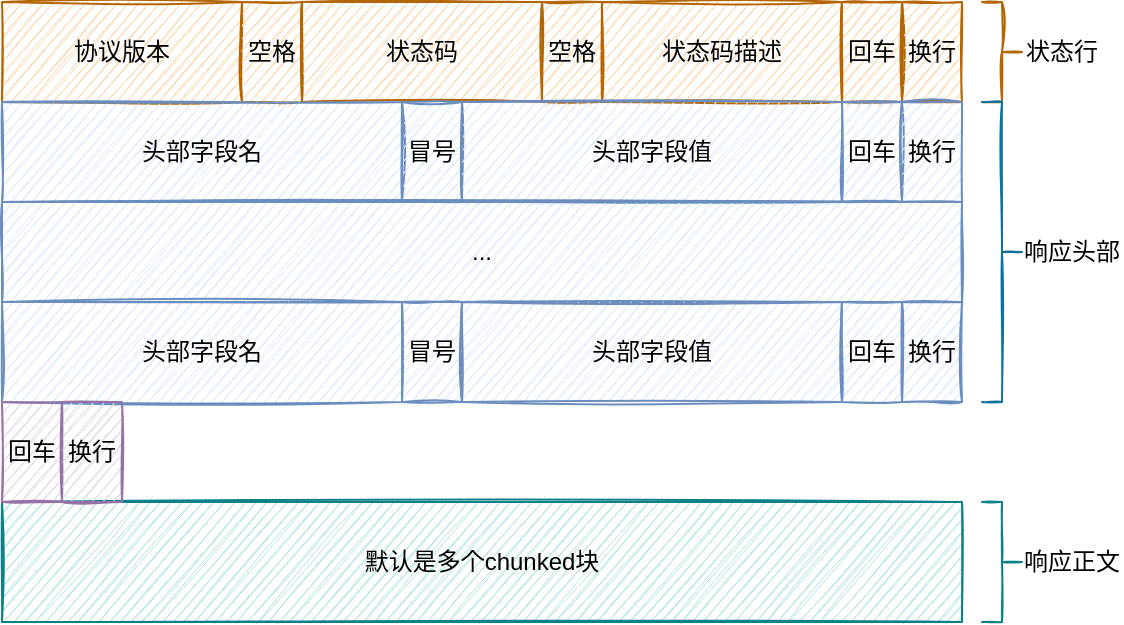 <mxfile version="16.6.5" type="github"><diagram id="9ZpSaxzcpz4ULXaL1X-T" name="第 1 页"><mxGraphModel dx="1426" dy="794" grid="1" gridSize="10" guides="1" tooltips="1" connect="1" arrows="1" fold="1" page="1" pageScale="1" pageWidth="827" pageHeight="1169" background="none" math="0" shadow="0"><root><mxCell id="0"/><mxCell id="1" parent="0"/><mxCell id="QuoUFKUlMbN6moup9SOk-3" value="协议版本" style="rounded=0;whiteSpace=wrap;html=1;fillStyle=auto;fillColor=#fad7ac;gradientDirection=north;sketch=1;strokeColor=#b46504;" parent="1" vertex="1"><mxGeometry x="120" y="100" width="120" height="50" as="geometry"/></mxCell><mxCell id="QuoUFKUlMbN6moup9SOk-4" value="空格" style="rounded=0;whiteSpace=wrap;html=1;fillStyle=auto;fillColor=#fad7ac;gradientDirection=north;sketch=1;strokeColor=#b46504;" parent="1" vertex="1"><mxGeometry x="240" y="100" width="30" height="50" as="geometry"/></mxCell><mxCell id="QuoUFKUlMbN6moup9SOk-5" value="状态码" style="rounded=0;whiteSpace=wrap;html=1;fillStyle=auto;fillColor=#fad7ac;gradientDirection=north;sketch=1;strokeColor=#b46504;" parent="1" vertex="1"><mxGeometry x="270" y="100" width="120" height="50" as="geometry"/></mxCell><mxCell id="QuoUFKUlMbN6moup9SOk-6" value="空格" style="rounded=0;whiteSpace=wrap;html=1;fillStyle=auto;fillColor=#fad7ac;gradientDirection=north;sketch=1;strokeColor=#b46504;" parent="1" vertex="1"><mxGeometry x="390" y="100" width="30" height="50" as="geometry"/></mxCell><mxCell id="QuoUFKUlMbN6moup9SOk-7" value="状态码描述" style="rounded=0;whiteSpace=wrap;html=1;fillStyle=auto;fillColor=#fad7ac;gradientDirection=north;sketch=1;strokeColor=#b46504;" parent="1" vertex="1"><mxGeometry x="420" y="100" width="120" height="50" as="geometry"/></mxCell><mxCell id="QuoUFKUlMbN6moup9SOk-9" value="回车" style="rounded=0;whiteSpace=wrap;html=1;fillStyle=auto;fillColor=#fad7ac;gradientDirection=north;sketch=1;strokeColor=#b46504;" parent="1" vertex="1"><mxGeometry x="540" y="100" width="30" height="50" as="geometry"/></mxCell><mxCell id="QuoUFKUlMbN6moup9SOk-10" value="换行" style="rounded=0;whiteSpace=wrap;html=1;fillStyle=auto;fillColor=#fad7ac;gradientDirection=north;sketch=1;strokeColor=#b46504;" parent="1" vertex="1"><mxGeometry x="570" y="100" width="30" height="50" as="geometry"/></mxCell><mxCell id="QuoUFKUlMbN6moup9SOk-11" value="" style="shape=curlyBracket;whiteSpace=wrap;html=1;rounded=0;flipH=1;fillStyle=auto;fillColor=#fad7ac;gradientDirection=north;sketch=1;strokeColor=#b46504;" parent="1" vertex="1"><mxGeometry x="610" y="100" width="20" height="50" as="geometry"/></mxCell><mxCell id="QuoUFKUlMbN6moup9SOk-12" value="状态行" style="text;html=1;align=center;verticalAlign=middle;whiteSpace=wrap;rounded=0;fillStyle=auto;sketch=1;" parent="1" vertex="1"><mxGeometry x="630" y="110" width="40" height="30" as="geometry"/></mxCell><mxCell id="QuoUFKUlMbN6moup9SOk-14" value="头部字段名" style="rounded=0;whiteSpace=wrap;html=1;fillStyle=auto;fillColor=#dae8fc;gradientDirection=north;sketch=1;strokeColor=#6c8ebf;" parent="1" vertex="1"><mxGeometry x="120" y="150" width="200" height="50" as="geometry"/></mxCell><mxCell id="QuoUFKUlMbN6moup9SOk-15" value="冒号" style="rounded=0;whiteSpace=wrap;html=1;fillStyle=auto;fillColor=#dae8fc;gradientDirection=north;sketch=1;strokeColor=#6c8ebf;" parent="1" vertex="1"><mxGeometry x="320" y="150" width="30" height="50" as="geometry"/></mxCell><mxCell id="QuoUFKUlMbN6moup9SOk-16" value="头部字段值" style="rounded=0;whiteSpace=wrap;html=1;fillStyle=auto;fillColor=#dae8fc;gradientDirection=north;sketch=1;strokeColor=#6c8ebf;" parent="1" vertex="1"><mxGeometry x="350" y="150" width="190" height="50" as="geometry"/></mxCell><mxCell id="QuoUFKUlMbN6moup9SOk-17" value="回车" style="rounded=0;whiteSpace=wrap;html=1;fillStyle=auto;fillColor=#dae8fc;gradientDirection=north;sketch=1;strokeColor=#6c8ebf;" parent="1" vertex="1"><mxGeometry x="540" y="150" width="30" height="50" as="geometry"/></mxCell><mxCell id="QuoUFKUlMbN6moup9SOk-18" value="换行" style="rounded=0;whiteSpace=wrap;html=1;fillStyle=auto;fillColor=#dae8fc;gradientDirection=north;sketch=1;strokeColor=#6c8ebf;" parent="1" vertex="1"><mxGeometry x="570" y="150" width="30" height="50" as="geometry"/></mxCell><mxCell id="QuoUFKUlMbN6moup9SOk-19" value="..." style="rounded=0;whiteSpace=wrap;html=1;fillStyle=auto;fillColor=#dae8fc;gradientDirection=north;sketch=1;strokeColor=#6c8ebf;" parent="1" vertex="1"><mxGeometry x="120" y="200" width="480" height="50" as="geometry"/></mxCell><mxCell id="QuoUFKUlMbN6moup9SOk-20" value="头部字段名" style="rounded=0;whiteSpace=wrap;html=1;fillStyle=auto;fillColor=#dae8fc;gradientDirection=north;sketch=1;strokeColor=#6c8ebf;" parent="1" vertex="1"><mxGeometry x="120" y="250" width="200" height="50" as="geometry"/></mxCell><mxCell id="QuoUFKUlMbN6moup9SOk-21" value="冒号" style="rounded=0;whiteSpace=wrap;html=1;fillStyle=auto;fillColor=#dae8fc;gradientDirection=north;sketch=1;strokeColor=#6c8ebf;" parent="1" vertex="1"><mxGeometry x="320" y="250" width="30" height="50" as="geometry"/></mxCell><mxCell id="QuoUFKUlMbN6moup9SOk-22" value="头部字段值" style="rounded=0;whiteSpace=wrap;html=1;fillStyle=auto;fillColor=#dae8fc;gradientDirection=north;sketch=1;strokeColor=#6c8ebf;" parent="1" vertex="1"><mxGeometry x="350" y="250" width="190" height="50" as="geometry"/></mxCell><mxCell id="QuoUFKUlMbN6moup9SOk-23" value="回车" style="rounded=0;whiteSpace=wrap;html=1;fillStyle=auto;fillColor=#dae8fc;gradientDirection=north;sketch=1;strokeColor=#6c8ebf;" parent="1" vertex="1"><mxGeometry x="540" y="250" width="30" height="50" as="geometry"/></mxCell><mxCell id="QuoUFKUlMbN6moup9SOk-24" value="换行" style="rounded=0;whiteSpace=wrap;html=1;fillStyle=auto;fillColor=#dae8fc;gradientDirection=north;sketch=1;strokeColor=#6c8ebf;" parent="1" vertex="1"><mxGeometry x="570" y="250" width="30" height="50" as="geometry"/></mxCell><mxCell id="QuoUFKUlMbN6moup9SOk-26" value="" style="shape=curlyBracket;whiteSpace=wrap;html=1;rounded=0;flipH=1;fillStyle=auto;gradientDirection=north;sketch=1;fillColor=#b1ddf0;strokeColor=#10739e;" parent="1" vertex="1"><mxGeometry x="610" y="150" width="20" height="150" as="geometry"/></mxCell><mxCell id="QuoUFKUlMbN6moup9SOk-27" value="响应头部" style="text;html=1;align=center;verticalAlign=middle;whiteSpace=wrap;rounded=0;fillStyle=auto;sketch=1;" parent="1" vertex="1"><mxGeometry x="630" y="210" width="50" height="30" as="geometry"/></mxCell><mxCell id="QuoUFKUlMbN6moup9SOk-28" value="默认是多个chunked块" style="rounded=0;whiteSpace=wrap;html=1;fillStyle=auto;fillColor=#b0e3e6;gradientDirection=north;sketch=1;strokeColor=#0e8088;" parent="1" vertex="1"><mxGeometry x="120" y="350" width="480" height="60" as="geometry"/></mxCell><mxCell id="QuoUFKUlMbN6moup9SOk-29" value="" style="shape=curlyBracket;whiteSpace=wrap;html=1;rounded=0;flipH=1;fillStyle=auto;fillColor=#b0e3e6;gradientDirection=north;sketch=1;strokeColor=#0e8088;" parent="1" vertex="1"><mxGeometry x="610" y="350" width="20" height="60" as="geometry"/></mxCell><mxCell id="QuoUFKUlMbN6moup9SOk-31" value="响应正文" style="text;html=1;align=center;verticalAlign=middle;whiteSpace=wrap;rounded=0;fillStyle=auto;sketch=1;" parent="1" vertex="1"><mxGeometry x="630" y="365" width="50" height="30" as="geometry"/></mxCell><mxCell id="8218wxz1-n193GUCOzv4-2" value="回车" style="rounded=0;whiteSpace=wrap;html=1;fillStyle=auto;fillColor=#e1d5e7;gradientDirection=north;sketch=1;strokeColor=#9673a6;" parent="1" vertex="1"><mxGeometry x="120" y="300" width="30" height="50" as="geometry"/></mxCell><mxCell id="8218wxz1-n193GUCOzv4-3" value="换行" style="rounded=0;whiteSpace=wrap;html=1;fillStyle=auto;fillColor=#e1d5e7;gradientDirection=north;sketch=1;strokeColor=#9673a6;" parent="1" vertex="1"><mxGeometry x="150" y="300" width="30" height="50" as="geometry"/></mxCell></root></mxGraphModel></diagram></mxfile>
